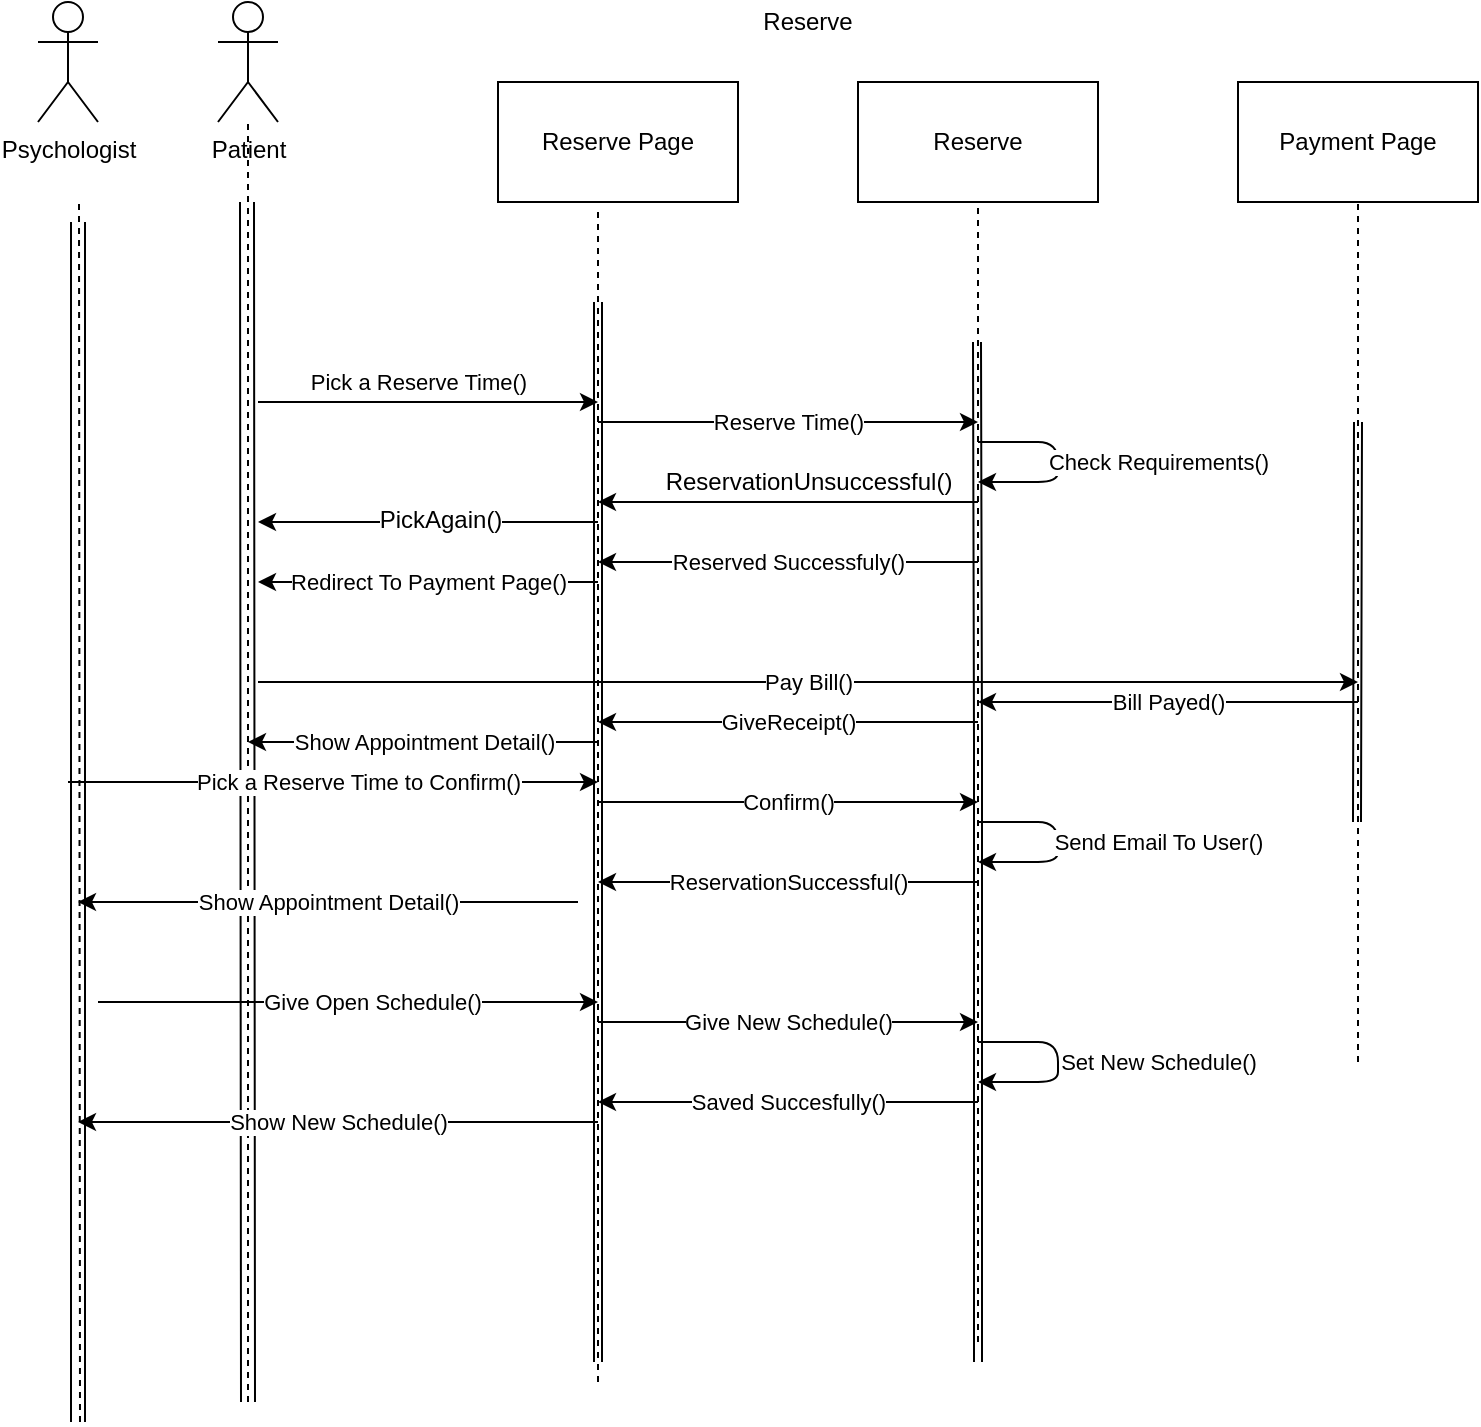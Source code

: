 <mxfile version="10.6.8" type="github"><diagram id="XXjf6ZceVq6lC7rZs3A-" name="Page-1"><mxGraphModel dx="787" dy="544" grid="1" gridSize="10" guides="1" tooltips="1" connect="1" arrows="1" fold="1" page="1" pageScale="1" pageWidth="850" pageHeight="1100" math="0" shadow="0"><root><mxCell id="0"/><mxCell id="1" parent="0"/><mxCell id="DxrNM12mY8kJVyVhBFl2-1" value="Patient" style="shape=umlActor;verticalLabelPosition=bottom;labelBackgroundColor=#ffffff;verticalAlign=top;html=1;outlineConnect=0;" parent="1" vertex="1"><mxGeometry x="150" y="50" width="30" height="60" as="geometry"/></mxCell><mxCell id="DxrNM12mY8kJVyVhBFl2-2" value="Reserve" style="text;html=1;strokeColor=none;fillColor=none;align=center;verticalAlign=middle;whiteSpace=wrap;rounded=0;" parent="1" vertex="1"><mxGeometry x="425" y="50" width="40" height="20" as="geometry"/></mxCell><mxCell id="DxrNM12mY8kJVyVhBFl2-3" value="Reserve Page" style="rounded=0;whiteSpace=wrap;html=1;" parent="1" vertex="1"><mxGeometry x="290" y="90" width="120" height="60" as="geometry"/></mxCell><mxCell id="DxrNM12mY8kJVyVhBFl2-4" value="" style="endArrow=none;dashed=1;html=1;" parent="1" target="DxrNM12mY8kJVyVhBFl2-1" edge="1"><mxGeometry width="50" height="50" relative="1" as="geometry"><mxPoint x="165" y="750" as="sourcePoint"/><mxPoint x="200" y="210" as="targetPoint"/></mxGeometry></mxCell><mxCell id="DxrNM12mY8kJVyVhBFl2-5" value="" style="shape=link;html=1;width=7;" parent="1" edge="1"><mxGeometry width="50" height="50" relative="1" as="geometry"><mxPoint x="165" y="750" as="sourcePoint"/><mxPoint x="164.5" y="150" as="targetPoint"/></mxGeometry></mxCell><mxCell id="DxrNM12mY8kJVyVhBFl2-6" value="" style="endArrow=none;dashed=1;html=1;" parent="1" edge="1"><mxGeometry width="50" height="50" relative="1" as="geometry"><mxPoint x="340" y="740" as="sourcePoint"/><mxPoint x="340" y="153" as="targetPoint"/></mxGeometry></mxCell><mxCell id="DxrNM12mY8kJVyVhBFl2-7" value="Pick a Reserve Time to Confirm()" style="endArrow=classic;html=1;" parent="1" edge="1"><mxGeometry x="0.094" width="50" height="50" relative="1" as="geometry"><mxPoint x="75" y="440" as="sourcePoint"/><mxPoint x="340" y="440" as="targetPoint"/><mxPoint as="offset"/></mxGeometry></mxCell><mxCell id="DxrNM12mY8kJVyVhBFl2-8" value="" style="shape=link;html=1;" parent="1" edge="1"><mxGeometry width="50" height="50" relative="1" as="geometry"><mxPoint x="340" y="390" as="sourcePoint"/><mxPoint x="340" y="200" as="targetPoint"/></mxGeometry></mxCell><mxCell id="DxrNM12mY8kJVyVhBFl2-9" value="Reserve" style="rounded=0;whiteSpace=wrap;html=1;" parent="1" vertex="1"><mxGeometry x="470" y="90" width="120" height="60" as="geometry"/></mxCell><mxCell id="DxrNM12mY8kJVyVhBFl2-10" value="" style="endArrow=none;dashed=1;html=1;entryX=0.5;entryY=1;entryDx=0;entryDy=0;" parent="1" target="DxrNM12mY8kJVyVhBFl2-9" edge="1"><mxGeometry width="50" height="50" relative="1" as="geometry"><mxPoint x="530" y="720" as="sourcePoint"/><mxPoint x="600" y="240" as="targetPoint"/></mxGeometry></mxCell><mxCell id="DxrNM12mY8kJVyVhBFl2-11" value="" style="shape=link;html=1;" parent="1" edge="1"><mxGeometry width="50" height="50" relative="1" as="geometry"><mxPoint x="530" y="420" as="sourcePoint"/><mxPoint x="529.5" y="220" as="targetPoint"/></mxGeometry></mxCell><mxCell id="DxrNM12mY8kJVyVhBFl2-14" value="Reserve Time()" style="endArrow=classic;html=1;" parent="1" edge="1"><mxGeometry width="50" height="50" relative="1" as="geometry"><mxPoint x="340" y="260" as="sourcePoint"/><mxPoint x="530" y="260" as="targetPoint"/></mxGeometry></mxCell><mxCell id="DxrNM12mY8kJVyVhBFl2-15" value="Check Requirements()" style="endArrow=classic;html=1;" parent="1" edge="1"><mxGeometry x="0.2" y="-51" width="50" height="50" relative="1" as="geometry"><mxPoint x="530" y="270" as="sourcePoint"/><mxPoint x="530" y="290" as="targetPoint"/><Array as="points"><mxPoint x="570" y="270"/><mxPoint x="570" y="290"/></Array><mxPoint x="50" y="41" as="offset"/></mxGeometry></mxCell><mxCell id="DxrNM12mY8kJVyVhBFl2-19" value="Payment Page" style="rounded=0;whiteSpace=wrap;html=1;" parent="1" vertex="1"><mxGeometry x="660" y="90" width="120" height="60" as="geometry"/></mxCell><mxCell id="DxrNM12mY8kJVyVhBFl2-21" value="" style="endArrow=none;dashed=1;html=1;entryX=0.5;entryY=1;entryDx=0;entryDy=0;" parent="1" target="DxrNM12mY8kJVyVhBFl2-19" edge="1"><mxGeometry width="50" height="50" relative="1" as="geometry"><mxPoint x="720" y="580" as="sourcePoint"/><mxPoint x="745" y="220" as="targetPoint"/></mxGeometry></mxCell><mxCell id="DxrNM12mY8kJVyVhBFl2-22" value="Reserved Successfuly()" style="endArrow=classic;html=1;" parent="1" edge="1"><mxGeometry width="50" height="50" relative="1" as="geometry"><mxPoint x="530" y="330" as="sourcePoint"/><mxPoint x="340" y="330" as="targetPoint"/></mxGeometry></mxCell><mxCell id="DxrNM12mY8kJVyVhBFl2-23" value="&lt;div&gt;Redirect To Payment Page()&lt;/div&gt;" style="endArrow=classic;html=1;" parent="1" edge="1"><mxGeometry width="50" height="50" relative="1" as="geometry"><mxPoint x="340" y="340" as="sourcePoint"/><mxPoint x="170" y="340" as="targetPoint"/></mxGeometry></mxCell><mxCell id="DxrNM12mY8kJVyVhBFl2-24" value="Pay Bill()" style="endArrow=classic;html=1;" parent="1" edge="1"><mxGeometry width="50" height="50" relative="1" as="geometry"><mxPoint x="170" y="390" as="sourcePoint"/><mxPoint x="720" y="390" as="targetPoint"/></mxGeometry></mxCell><mxCell id="DxrNM12mY8kJVyVhBFl2-25" value="" style="shape=link;html=1;" parent="1" edge="1"><mxGeometry width="50" height="50" relative="1" as="geometry"><mxPoint x="719.5" y="460" as="sourcePoint"/><mxPoint x="720" y="260" as="targetPoint"/></mxGeometry></mxCell><mxCell id="DxrNM12mY8kJVyVhBFl2-26" value="" style="shape=link;html=1;" parent="1" edge="1"><mxGeometry width="50" height="50" relative="1" as="geometry"><mxPoint x="530" y="730" as="sourcePoint"/><mxPoint x="530" y="420" as="targetPoint"/></mxGeometry></mxCell><mxCell id="DxrNM12mY8kJVyVhBFl2-27" value="Bill Payed()" style="endArrow=classic;html=1;" parent="1" edge="1"><mxGeometry width="50" height="50" relative="1" as="geometry"><mxPoint x="720" y="400" as="sourcePoint"/><mxPoint x="530" y="400" as="targetPoint"/></mxGeometry></mxCell><mxCell id="DxrNM12mY8kJVyVhBFl2-28" value="" style="shape=link;html=1;" parent="1" edge="1"><mxGeometry width="50" height="50" relative="1" as="geometry"><mxPoint x="340" y="730" as="sourcePoint"/><mxPoint x="340" y="390" as="targetPoint"/></mxGeometry></mxCell><mxCell id="DxrNM12mY8kJVyVhBFl2-29" value="ReservationSuccessful()" style="endArrow=classic;html=1;" parent="1" edge="1"><mxGeometry width="50" height="50" relative="1" as="geometry"><mxPoint x="530" y="490" as="sourcePoint"/><mxPoint x="340" y="490" as="targetPoint"/></mxGeometry></mxCell><mxCell id="DxrNM12mY8kJVyVhBFl2-33" value="Show Appointment Detail()" style="endArrow=classic;html=1;" parent="1" edge="1"><mxGeometry width="50" height="50" relative="1" as="geometry"><mxPoint x="330" y="500" as="sourcePoint"/><mxPoint x="80" y="500" as="targetPoint"/></mxGeometry></mxCell><mxCell id="RK5OMLK6XRvG-Ivc7FZN-2" value="Send Email To User()" style="endArrow=classic;html=1;" parent="1" edge="1"><mxGeometry x="0.2" y="-51" width="50" height="50" relative="1" as="geometry"><mxPoint x="530" y="460" as="sourcePoint"/><mxPoint x="530" y="480" as="targetPoint"/><Array as="points"><mxPoint x="570" y="460"/><mxPoint x="570" y="480"/></Array><mxPoint x="50" y="41" as="offset"/></mxGeometry></mxCell><mxCell id="zfX_Jru3-abFtyGseejn-1" value="" style="endArrow=classic;html=1;" parent="1" edge="1"><mxGeometry width="50" height="50" relative="1" as="geometry"><mxPoint x="530" y="300" as="sourcePoint"/><mxPoint x="340" y="300" as="targetPoint"/></mxGeometry></mxCell><mxCell id="zfX_Jru3-abFtyGseejn-2" value="ReservationUnsuccessful()&lt;br&gt;" style="text;html=1;resizable=0;points=[];align=center;verticalAlign=middle;labelBackgroundColor=#ffffff;" parent="zfX_Jru3-abFtyGseejn-1" vertex="1" connectable="0"><mxGeometry x="-0.326" y="-3" relative="1" as="geometry"><mxPoint x="-21" y="-7" as="offset"/></mxGeometry></mxCell><mxCell id="zfX_Jru3-abFtyGseejn-3" value="" style="endArrow=classic;html=1;" parent="1" edge="1"><mxGeometry width="50" height="50" relative="1" as="geometry"><mxPoint x="340" y="310" as="sourcePoint"/><mxPoint x="170" y="310" as="targetPoint"/></mxGeometry></mxCell><mxCell id="zfX_Jru3-abFtyGseejn-5" value="PickAgain()&lt;br&gt;" style="text;html=1;resizable=0;points=[];align=center;verticalAlign=middle;labelBackgroundColor=#ffffff;" parent="zfX_Jru3-abFtyGseejn-3" vertex="1" connectable="0"><mxGeometry x="-0.071" y="-1" relative="1" as="geometry"><mxPoint as="offset"/></mxGeometry></mxCell><mxCell id="ewXwwIdHxxVyyvvaPwKX-1" value="" style="endArrow=none;dashed=1;html=1;" parent="1" edge="1"><mxGeometry width="50" height="50" relative="1" as="geometry"><mxPoint x="81" y="760" as="sourcePoint"/><mxPoint x="80.5" y="150" as="targetPoint"/></mxGeometry></mxCell><mxCell id="ewXwwIdHxxVyyvvaPwKX-2" value="" style="shape=link;html=1;width=7;" parent="1" edge="1"><mxGeometry width="50" height="50" relative="1" as="geometry"><mxPoint x="80" y="760" as="sourcePoint"/><mxPoint x="80" y="160" as="targetPoint"/></mxGeometry></mxCell><mxCell id="ewXwwIdHxxVyyvvaPwKX-3" value="Psychologist" style="shape=umlActor;verticalLabelPosition=bottom;labelBackgroundColor=#ffffff;verticalAlign=top;html=1;outlineConnect=0;" parent="1" vertex="1"><mxGeometry x="60" y="50" width="30" height="60" as="geometry"/></mxCell><mxCell id="ewXwwIdHxxVyyvvaPwKX-8" value="Pick a Reserve Time()" style="endArrow=classic;html=1;" parent="1" edge="1"><mxGeometry x="-0.067" y="10" width="50" height="50" relative="1" as="geometry"><mxPoint x="170" y="250" as="sourcePoint"/><mxPoint x="340" y="250" as="targetPoint"/><mxPoint as="offset"/></mxGeometry></mxCell><mxCell id="ewXwwIdHxxVyyvvaPwKX-9" value="Show Appointment Detail()" style="endArrow=classic;html=1;" parent="1" edge="1"><mxGeometry width="50" height="50" relative="1" as="geometry"><mxPoint x="340" y="420" as="sourcePoint"/><mxPoint x="165" y="420" as="targetPoint"/></mxGeometry></mxCell><mxCell id="_tlMp2Ywz6Ijcgv5genl-2" value="Confirm()" style="endArrow=classic;html=1;" edge="1" parent="1"><mxGeometry width="50" height="50" relative="1" as="geometry"><mxPoint x="340" y="450" as="sourcePoint"/><mxPoint x="530" y="450" as="targetPoint"/></mxGeometry></mxCell><mxCell id="_tlMp2Ywz6Ijcgv5genl-3" value="GiveReceipt()" style="endArrow=classic;html=1;" edge="1" parent="1"><mxGeometry width="50" height="50" relative="1" as="geometry"><mxPoint x="530" y="410" as="sourcePoint"/><mxPoint x="340" y="410" as="targetPoint"/></mxGeometry></mxCell><mxCell id="_tlMp2Ywz6Ijcgv5genl-8" value="Give Open Schedule()" style="endArrow=classic;html=1;" edge="1" parent="1"><mxGeometry x="0.094" width="50" height="50" relative="1" as="geometry"><mxPoint x="90" y="550" as="sourcePoint"/><mxPoint x="340" y="550" as="targetPoint"/><mxPoint as="offset"/></mxGeometry></mxCell><mxCell id="_tlMp2Ywz6Ijcgv5genl-9" value="Give New Schedule()" style="endArrow=classic;html=1;" edge="1" parent="1"><mxGeometry width="50" height="50" relative="1" as="geometry"><mxPoint x="340" y="560" as="sourcePoint"/><mxPoint x="530" y="560" as="targetPoint"/></mxGeometry></mxCell><mxCell id="_tlMp2Ywz6Ijcgv5genl-11" value="Set New Schedule()" style="endArrow=classic;html=1;" edge="1" parent="1"><mxGeometry x="0.2" y="-51" width="50" height="50" relative="1" as="geometry"><mxPoint x="530" y="570" as="sourcePoint"/><mxPoint x="530" y="590" as="targetPoint"/><Array as="points"><mxPoint x="570" y="570"/><mxPoint x="570" y="590"/></Array><mxPoint x="50" y="41" as="offset"/></mxGeometry></mxCell><mxCell id="_tlMp2Ywz6Ijcgv5genl-13" value="Saved Succesfully()" style="endArrow=classic;html=1;" edge="1" parent="1"><mxGeometry width="50" height="50" relative="1" as="geometry"><mxPoint x="530" y="600" as="sourcePoint"/><mxPoint x="340" y="600" as="targetPoint"/></mxGeometry></mxCell><mxCell id="_tlMp2Ywz6Ijcgv5genl-15" value="Show New Schedule()" style="endArrow=classic;html=1;" edge="1" parent="1"><mxGeometry width="50" height="50" relative="1" as="geometry"><mxPoint x="340" y="610" as="sourcePoint"/><mxPoint x="80" y="610" as="targetPoint"/></mxGeometry></mxCell></root></mxGraphModel></diagram></mxfile>